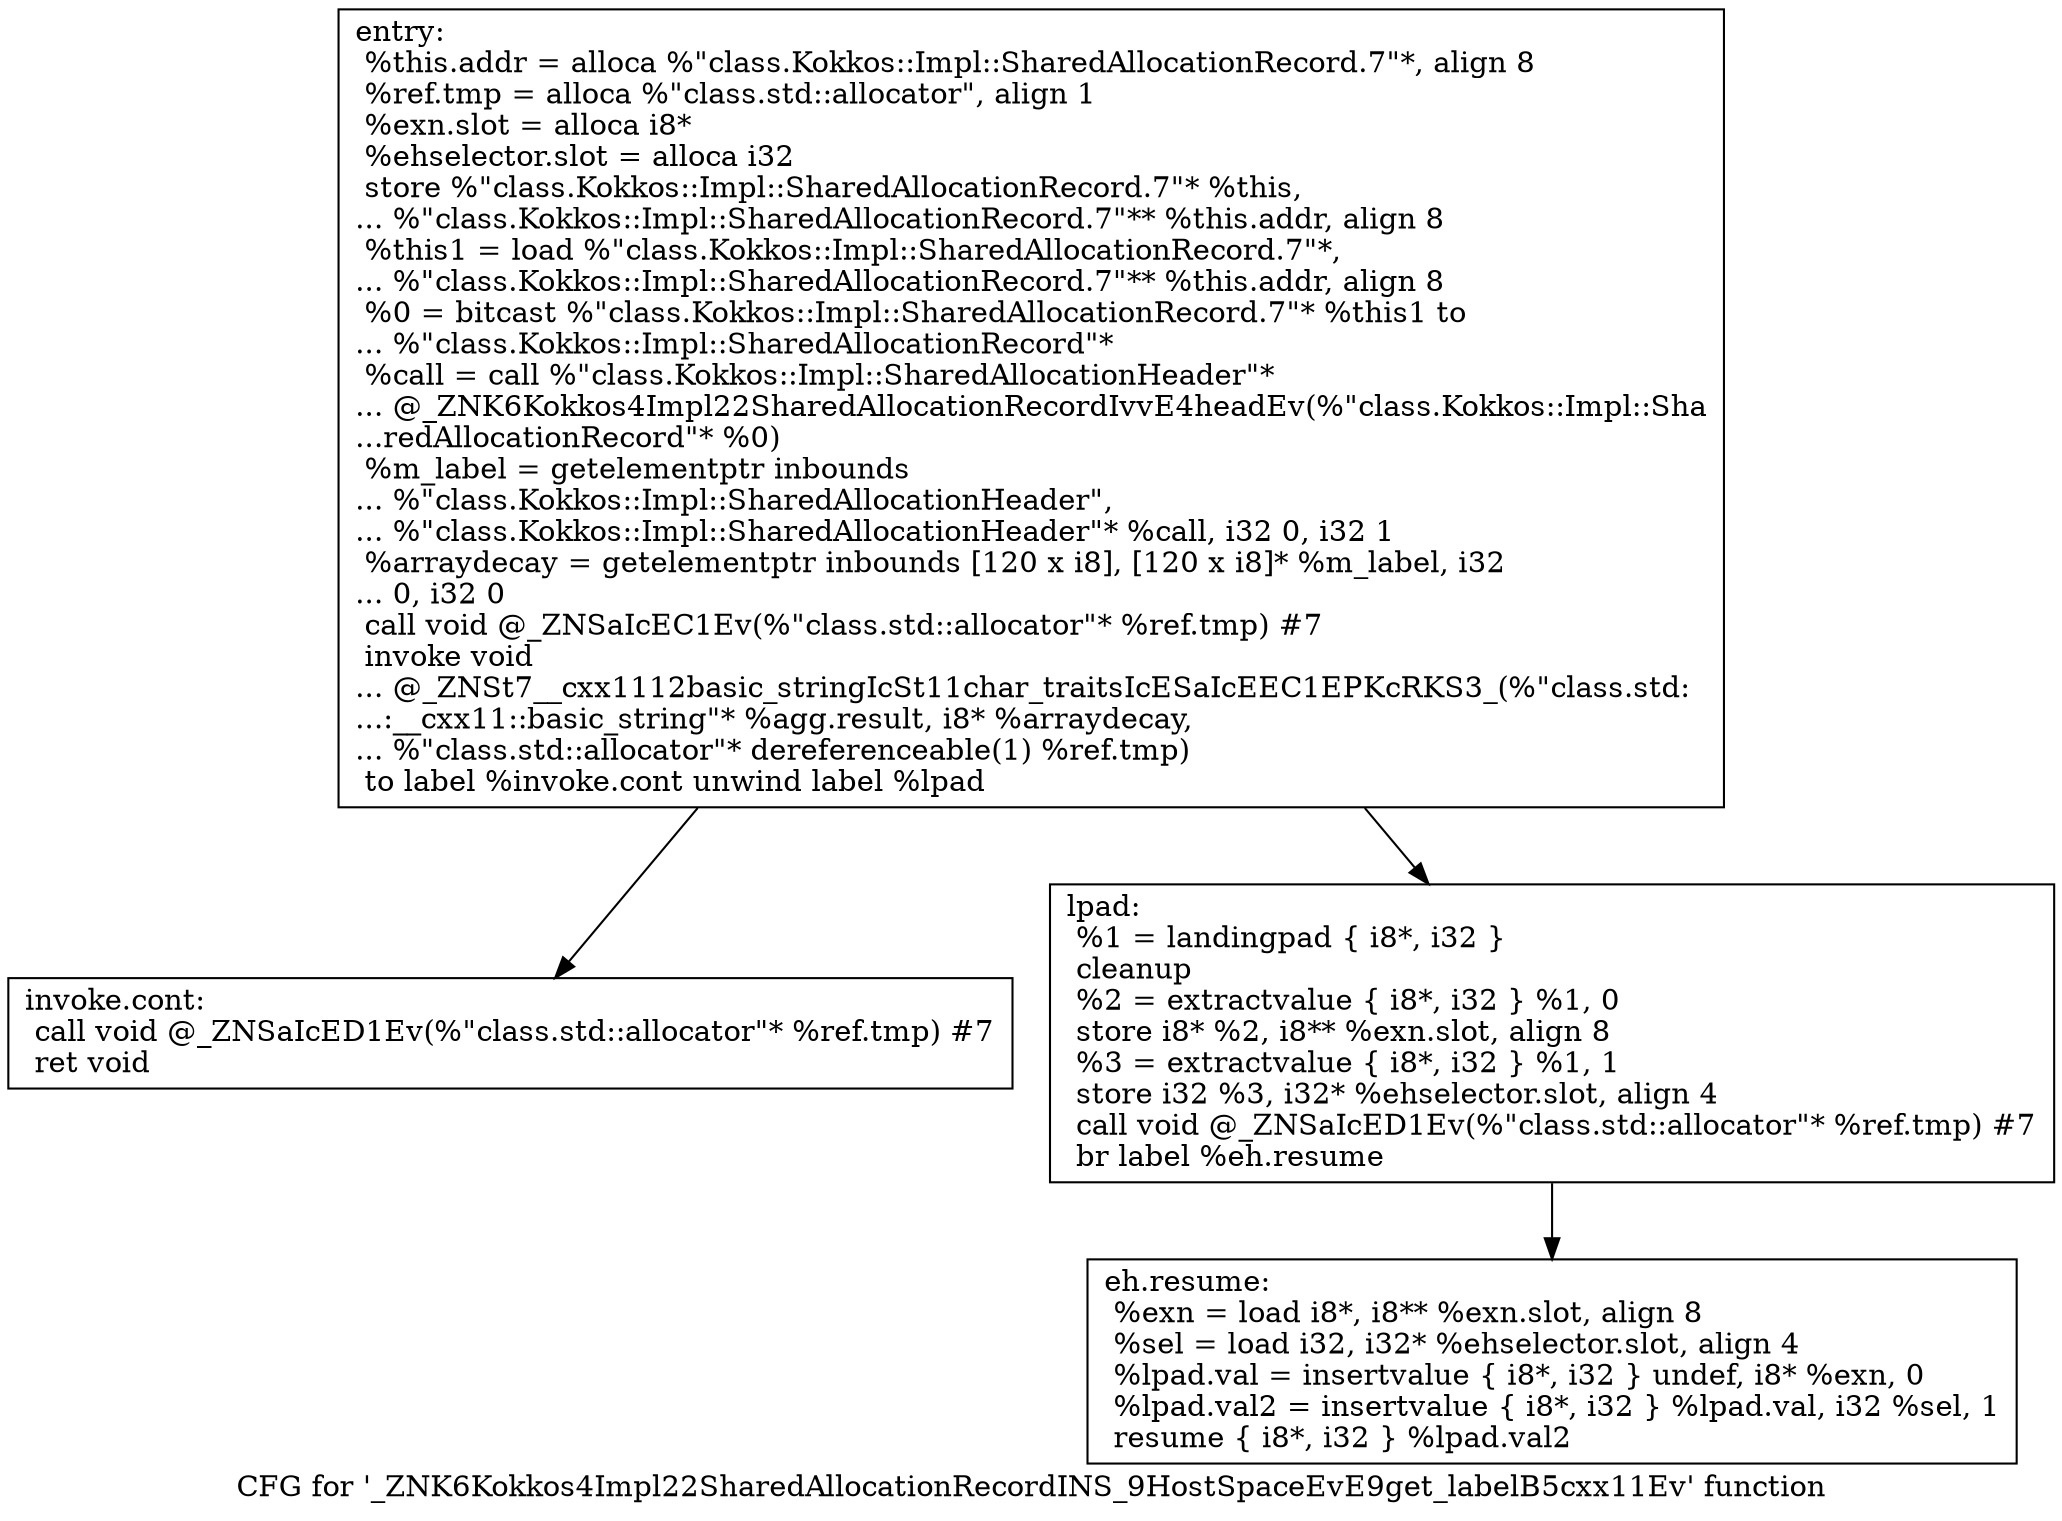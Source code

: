 digraph "CFG for '_ZNK6Kokkos4Impl22SharedAllocationRecordINS_9HostSpaceEvE9get_labelB5cxx11Ev' function" {
	label="CFG for '_ZNK6Kokkos4Impl22SharedAllocationRecordINS_9HostSpaceEvE9get_labelB5cxx11Ev' function";

	Node0x5796d10 [shape=record,label="{entry:\l  %this.addr = alloca %\"class.Kokkos::Impl::SharedAllocationRecord.7\"*, align 8\l  %ref.tmp = alloca %\"class.std::allocator\", align 1\l  %exn.slot = alloca i8*\l  %ehselector.slot = alloca i32\l  store %\"class.Kokkos::Impl::SharedAllocationRecord.7\"* %this,\l... %\"class.Kokkos::Impl::SharedAllocationRecord.7\"** %this.addr, align 8\l  %this1 = load %\"class.Kokkos::Impl::SharedAllocationRecord.7\"*,\l... %\"class.Kokkos::Impl::SharedAllocationRecord.7\"** %this.addr, align 8\l  %0 = bitcast %\"class.Kokkos::Impl::SharedAllocationRecord.7\"* %this1 to\l... %\"class.Kokkos::Impl::SharedAllocationRecord\"*\l  %call = call %\"class.Kokkos::Impl::SharedAllocationHeader\"*\l... @_ZNK6Kokkos4Impl22SharedAllocationRecordIvvE4headEv(%\"class.Kokkos::Impl::Sha\l...redAllocationRecord\"* %0)\l  %m_label = getelementptr inbounds\l... %\"class.Kokkos::Impl::SharedAllocationHeader\",\l... %\"class.Kokkos::Impl::SharedAllocationHeader\"* %call, i32 0, i32 1\l  %arraydecay = getelementptr inbounds [120 x i8], [120 x i8]* %m_label, i32\l... 0, i32 0\l  call void @_ZNSaIcEC1Ev(%\"class.std::allocator\"* %ref.tmp) #7\l  invoke void\l... @_ZNSt7__cxx1112basic_stringIcSt11char_traitsIcESaIcEEC1EPKcRKS3_(%\"class.std:\l...:__cxx11::basic_string\"* %agg.result, i8* %arraydecay,\l... %\"class.std::allocator\"* dereferenceable(1) %ref.tmp)\l          to label %invoke.cont unwind label %lpad\l}"];
	Node0x5796d10 -> Node0x57a2060;
	Node0x5796d10 -> Node0x57a2140;
	Node0x57a2060 [shape=record,label="{invoke.cont:                                      \l  call void @_ZNSaIcED1Ev(%\"class.std::allocator\"* %ref.tmp) #7\l  ret void\l}"];
	Node0x57a2140 [shape=record,label="{lpad:                                             \l  %1 = landingpad \{ i8*, i32 \}\l          cleanup\l  %2 = extractvalue \{ i8*, i32 \} %1, 0\l  store i8* %2, i8** %exn.slot, align 8\l  %3 = extractvalue \{ i8*, i32 \} %1, 1\l  store i32 %3, i32* %ehselector.slot, align 4\l  call void @_ZNSaIcED1Ev(%\"class.std::allocator\"* %ref.tmp) #7\l  br label %eh.resume\l}"];
	Node0x57a2140 -> Node0x57a2850;
	Node0x57a2850 [shape=record,label="{eh.resume:                                        \l  %exn = load i8*, i8** %exn.slot, align 8\l  %sel = load i32, i32* %ehselector.slot, align 4\l  %lpad.val = insertvalue \{ i8*, i32 \} undef, i8* %exn, 0\l  %lpad.val2 = insertvalue \{ i8*, i32 \} %lpad.val, i32 %sel, 1\l  resume \{ i8*, i32 \} %lpad.val2\l}"];
}
